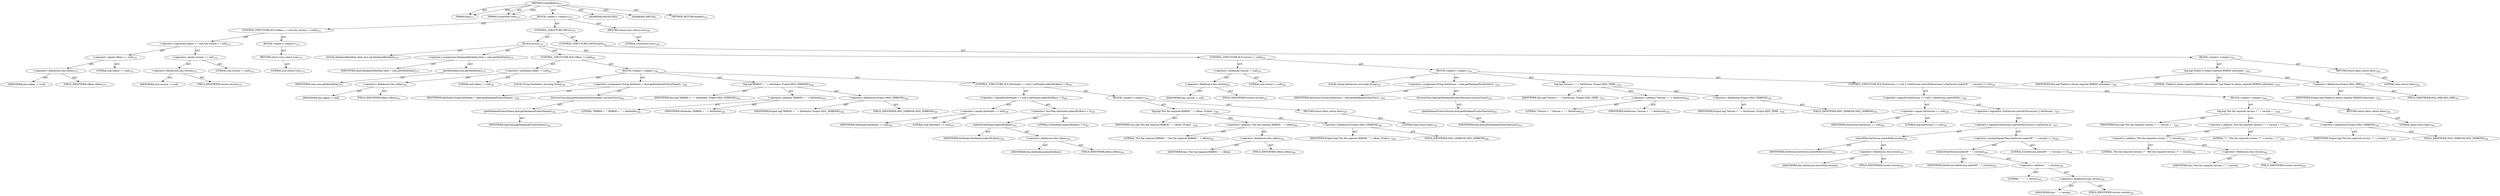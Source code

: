 digraph "isValidRdbms" {  
"111669149706" [label = <(METHOD,isValidRdbms)<SUB>273</SUB>> ]
"115964117001" [label = <(PARAM,this)<SUB>273</SUB>> ]
"115964117015" [label = <(PARAM,Connection conn)<SUB>273</SUB>> ]
"25769803787" [label = <(BLOCK,&lt;empty&gt;,&lt;empty&gt;)<SUB>273</SUB>> ]
"47244640257" [label = <(CONTROL_STRUCTURE,IF,if (rdbms == null &amp;&amp; version == null))<SUB>274</SUB>> ]
"30064771100" [label = <(&lt;operator&gt;.logicalAnd,rdbms == null &amp;&amp; version == null)<SUB>274</SUB>> ]
"30064771101" [label = <(&lt;operator&gt;.equals,rdbms == null)<SUB>274</SUB>> ]
"30064771102" [label = <(&lt;operator&gt;.fieldAccess,this.rdbms)<SUB>274</SUB>> ]
"68719476783" [label = <(IDENTIFIER,this,rdbms == null)> ]
"55834574860" [label = <(FIELD_IDENTIFIER,rdbms,rdbms)<SUB>274</SUB>> ]
"90194313217" [label = <(LITERAL,null,rdbms == null)<SUB>274</SUB>> ]
"30064771103" [label = <(&lt;operator&gt;.equals,version == null)<SUB>274</SUB>> ]
"30064771104" [label = <(&lt;operator&gt;.fieldAccess,this.version)<SUB>274</SUB>> ]
"68719476784" [label = <(IDENTIFIER,this,version == null)> ]
"55834574861" [label = <(FIELD_IDENTIFIER,version,version)<SUB>274</SUB>> ]
"90194313218" [label = <(LITERAL,null,version == null)<SUB>274</SUB>> ]
"25769803788" [label = <(BLOCK,&lt;empty&gt;,&lt;empty&gt;)<SUB>274</SUB>> ]
"146028888065" [label = <(RETURN,return true;,return true;)<SUB>275</SUB>> ]
"90194313219" [label = <(LITERAL,true,return true;)<SUB>275</SUB>> ]
"47244640258" [label = <(CONTROL_STRUCTURE,TRY,try)<SUB>278</SUB>> ]
"25769803789" [label = <(BLOCK,try,try)<SUB>278</SUB>> ]
"94489280512" [label = <(LOCAL,DatabaseMetaData dmd: java.sql.DatabaseMetaData)<SUB>279</SUB>> ]
"30064771105" [label = <(&lt;operator&gt;.assignment,DatabaseMetaData dmd = conn.getMetaData())<SUB>279</SUB>> ]
"68719476785" [label = <(IDENTIFIER,dmd,DatabaseMetaData dmd = conn.getMetaData())<SUB>279</SUB>> ]
"30064771106" [label = <(getMetaData,conn.getMetaData())<SUB>279</SUB>> ]
"68719476786" [label = <(IDENTIFIER,conn,conn.getMetaData())<SUB>279</SUB>> ]
"47244640259" [label = <(CONTROL_STRUCTURE,IF,if (rdbms != null))<SUB>281</SUB>> ]
"30064771107" [label = <(&lt;operator&gt;.notEquals,rdbms != null)<SUB>281</SUB>> ]
"30064771108" [label = <(&lt;operator&gt;.fieldAccess,this.rdbms)<SUB>281</SUB>> ]
"68719476787" [label = <(IDENTIFIER,this,rdbms != null)> ]
"55834574862" [label = <(FIELD_IDENTIFIER,rdbms,rdbms)<SUB>281</SUB>> ]
"90194313220" [label = <(LITERAL,null,rdbms != null)<SUB>281</SUB>> ]
"25769803790" [label = <(BLOCK,&lt;empty&gt;,&lt;empty&gt;)<SUB>281</SUB>> ]
"94489280513" [label = <(LOCAL,String theVendor: java.lang.String)<SUB>282</SUB>> ]
"30064771109" [label = <(&lt;operator&gt;.assignment,String theVendor = dmd.getDatabaseProductName()...)<SUB>282</SUB>> ]
"68719476788" [label = <(IDENTIFIER,theVendor,String theVendor = dmd.getDatabaseProductName()...)<SUB>282</SUB>> ]
"30064771110" [label = <(toLowerCase,dmd.getDatabaseProductName().toLowerCase())<SUB>282</SUB>> ]
"30064771111" [label = <(getDatabaseProductName,dmd.getDatabaseProductName())<SUB>282</SUB>> ]
"68719476789" [label = <(IDENTIFIER,dmd,dmd.getDatabaseProductName())<SUB>282</SUB>> ]
"30064771112" [label = <(log,log(&quot;RDBMS = &quot; + theVendor, Project.MSG_VERBOSE))<SUB>284</SUB>> ]
"68719476748" [label = <(IDENTIFIER,this,log(&quot;RDBMS = &quot; + theVendor, Project.MSG_VERBOSE))<SUB>284</SUB>> ]
"30064771113" [label = <(&lt;operator&gt;.addition,&quot;RDBMS = &quot; + theVendor)<SUB>284</SUB>> ]
"90194313221" [label = <(LITERAL,&quot;RDBMS = &quot;,&quot;RDBMS = &quot; + theVendor)<SUB>284</SUB>> ]
"68719476790" [label = <(IDENTIFIER,theVendor,&quot;RDBMS = &quot; + theVendor)<SUB>284</SUB>> ]
"30064771114" [label = <(&lt;operator&gt;.fieldAccess,Project.MSG_VERBOSE)<SUB>284</SUB>> ]
"68719476791" [label = <(IDENTIFIER,Project,log(&quot;RDBMS = &quot; + theVendor, Project.MSG_VERBOSE))<SUB>284</SUB>> ]
"55834574863" [label = <(FIELD_IDENTIFIER,MSG_VERBOSE,MSG_VERBOSE)<SUB>284</SUB>> ]
"47244640260" [label = <(CONTROL_STRUCTURE,IF,if (theVendor == null || theVendor.indexOf(rdbms) &lt; 0))<SUB>285</SUB>> ]
"30064771115" [label = <(&lt;operator&gt;.logicalOr,theVendor == null || theVendor.indexOf(rdbms) &lt; 0)<SUB>285</SUB>> ]
"30064771116" [label = <(&lt;operator&gt;.equals,theVendor == null)<SUB>285</SUB>> ]
"68719476792" [label = <(IDENTIFIER,theVendor,theVendor == null)<SUB>285</SUB>> ]
"90194313222" [label = <(LITERAL,null,theVendor == null)<SUB>285</SUB>> ]
"30064771117" [label = <(&lt;operator&gt;.lessThan,theVendor.indexOf(rdbms) &lt; 0)<SUB>285</SUB>> ]
"30064771118" [label = <(indexOf,theVendor.indexOf(rdbms))<SUB>285</SUB>> ]
"68719476793" [label = <(IDENTIFIER,theVendor,theVendor.indexOf(rdbms))<SUB>285</SUB>> ]
"30064771119" [label = <(&lt;operator&gt;.fieldAccess,this.rdbms)<SUB>285</SUB>> ]
"68719476794" [label = <(IDENTIFIER,this,theVendor.indexOf(rdbms))> ]
"55834574864" [label = <(FIELD_IDENTIFIER,rdbms,rdbms)<SUB>285</SUB>> ]
"90194313223" [label = <(LITERAL,0,theVendor.indexOf(rdbms) &lt; 0)<SUB>285</SUB>> ]
"25769803791" [label = <(BLOCK,&lt;empty&gt;,&lt;empty&gt;)<SUB>285</SUB>> ]
"30064771120" [label = <(log,log(&quot;Not the required RDBMS: &quot; + rdbms, Project...)<SUB>286</SUB>> ]
"68719476749" [label = <(IDENTIFIER,this,log(&quot;Not the required RDBMS: &quot; + rdbms, Project...)<SUB>286</SUB>> ]
"30064771121" [label = <(&lt;operator&gt;.addition,&quot;Not the required RDBMS: &quot; + rdbms)<SUB>286</SUB>> ]
"90194313224" [label = <(LITERAL,&quot;Not the required RDBMS: &quot;,&quot;Not the required RDBMS: &quot; + rdbms)<SUB>286</SUB>> ]
"30064771122" [label = <(&lt;operator&gt;.fieldAccess,this.rdbms)<SUB>286</SUB>> ]
"68719476795" [label = <(IDENTIFIER,this,&quot;Not the required RDBMS: &quot; + rdbms)> ]
"55834574865" [label = <(FIELD_IDENTIFIER,rdbms,rdbms)<SUB>286</SUB>> ]
"30064771123" [label = <(&lt;operator&gt;.fieldAccess,Project.MSG_VERBOSE)<SUB>286</SUB>> ]
"68719476796" [label = <(IDENTIFIER,Project,log(&quot;Not the required RDBMS: &quot; + rdbms, Project...)<SUB>286</SUB>> ]
"55834574866" [label = <(FIELD_IDENTIFIER,MSG_VERBOSE,MSG_VERBOSE)<SUB>286</SUB>> ]
"146028888066" [label = <(RETURN,return false;,return false;)<SUB>287</SUB>> ]
"90194313225" [label = <(LITERAL,false,return false;)<SUB>287</SUB>> ]
"47244640261" [label = <(CONTROL_STRUCTURE,IF,if (version != null))<SUB>291</SUB>> ]
"30064771124" [label = <(&lt;operator&gt;.notEquals,version != null)<SUB>291</SUB>> ]
"30064771125" [label = <(&lt;operator&gt;.fieldAccess,this.version)<SUB>291</SUB>> ]
"68719476797" [label = <(IDENTIFIER,this,version != null)> ]
"55834574867" [label = <(FIELD_IDENTIFIER,version,version)<SUB>291</SUB>> ]
"90194313226" [label = <(LITERAL,null,version != null)<SUB>291</SUB>> ]
"25769803792" [label = <(BLOCK,&lt;empty&gt;,&lt;empty&gt;)<SUB>291</SUB>> ]
"94489280514" [label = <(LOCAL,String theVersion: java.lang.String)<SUB>293</SUB>> ]
"30064771126" [label = <(&lt;operator&gt;.assignment,String theVersion = dmd.getDatabaseProductVersi...)<SUB>293</SUB>> ]
"68719476798" [label = <(IDENTIFIER,theVersion,String theVersion = dmd.getDatabaseProductVersi...)<SUB>293</SUB>> ]
"30064771127" [label = <(toLowerCase,dmd.getDatabaseProductVersion().toLowerCase())<SUB>293</SUB>> ]
"30064771128" [label = <(getDatabaseProductVersion,dmd.getDatabaseProductVersion())<SUB>293</SUB>> ]
"68719476799" [label = <(IDENTIFIER,dmd,dmd.getDatabaseProductVersion())<SUB>293</SUB>> ]
"30064771129" [label = <(log,log(&quot;Version = &quot; + theVersion, Project.MSG_VERB...)<SUB>295</SUB>> ]
"68719476750" [label = <(IDENTIFIER,this,log(&quot;Version = &quot; + theVersion, Project.MSG_VERB...)<SUB>295</SUB>> ]
"30064771130" [label = <(&lt;operator&gt;.addition,&quot;Version = &quot; + theVersion)<SUB>295</SUB>> ]
"90194313227" [label = <(LITERAL,&quot;Version = &quot;,&quot;Version = &quot; + theVersion)<SUB>295</SUB>> ]
"68719476800" [label = <(IDENTIFIER,theVersion,&quot;Version = &quot; + theVersion)<SUB>295</SUB>> ]
"30064771131" [label = <(&lt;operator&gt;.fieldAccess,Project.MSG_VERBOSE)<SUB>295</SUB>> ]
"68719476801" [label = <(IDENTIFIER,Project,log(&quot;Version = &quot; + theVersion, Project.MSG_VERB...)<SUB>295</SUB>> ]
"55834574868" [label = <(FIELD_IDENTIFIER,MSG_VERBOSE,MSG_VERBOSE)<SUB>295</SUB>> ]
"47244640262" [label = <(CONTROL_STRUCTURE,IF,if (theVersion == null || !(theVersion.startsWith(version) || theVersion.indexOf(&quot; &quot; + version) &gt;= 0)))<SUB>296</SUB>> ]
"30064771132" [label = <(&lt;operator&gt;.logicalOr,theVersion == null || !(theVersion.startsWith(v...)<SUB>296</SUB>> ]
"30064771133" [label = <(&lt;operator&gt;.equals,theVersion == null)<SUB>296</SUB>> ]
"68719476802" [label = <(IDENTIFIER,theVersion,theVersion == null)<SUB>296</SUB>> ]
"90194313228" [label = <(LITERAL,null,theVersion == null)<SUB>296</SUB>> ]
"30064771134" [label = <(&lt;operator&gt;.logicalNot,!(theVersion.startsWith(version) || theVersion....)<SUB>297</SUB>> ]
"30064771135" [label = <(&lt;operator&gt;.logicalOr,theVersion.startsWith(version) || theVersion.in...)<SUB>297</SUB>> ]
"30064771136" [label = <(startsWith,theVersion.startsWith(version))<SUB>297</SUB>> ]
"68719476803" [label = <(IDENTIFIER,theVersion,theVersion.startsWith(version))<SUB>297</SUB>> ]
"30064771137" [label = <(&lt;operator&gt;.fieldAccess,this.version)<SUB>297</SUB>> ]
"68719476804" [label = <(IDENTIFIER,this,theVersion.startsWith(version))> ]
"55834574869" [label = <(FIELD_IDENTIFIER,version,version)<SUB>297</SUB>> ]
"30064771138" [label = <(&lt;operator&gt;.greaterEqualsThan,theVersion.indexOf(&quot; &quot; + version) &gt;= 0)<SUB>298</SUB>> ]
"30064771139" [label = <(indexOf,theVersion.indexOf(&quot; &quot; + version))<SUB>298</SUB>> ]
"68719476805" [label = <(IDENTIFIER,theVersion,theVersion.indexOf(&quot; &quot; + version))<SUB>298</SUB>> ]
"30064771140" [label = <(&lt;operator&gt;.addition,&quot; &quot; + version)<SUB>298</SUB>> ]
"90194313229" [label = <(LITERAL,&quot; &quot;,&quot; &quot; + version)<SUB>298</SUB>> ]
"30064771141" [label = <(&lt;operator&gt;.fieldAccess,this.version)<SUB>298</SUB>> ]
"68719476806" [label = <(IDENTIFIER,this,&quot; &quot; + version)> ]
"55834574870" [label = <(FIELD_IDENTIFIER,version,version)<SUB>298</SUB>> ]
"90194313230" [label = <(LITERAL,0,theVersion.indexOf(&quot; &quot; + version) &gt;= 0)<SUB>298</SUB>> ]
"25769803793" [label = <(BLOCK,&lt;empty&gt;,&lt;empty&gt;)<SUB>298</SUB>> ]
"30064771142" [label = <(log,log(&quot;Not the required version: \&quot;&quot; + version + ...)<SUB>299</SUB>> ]
"68719476751" [label = <(IDENTIFIER,this,log(&quot;Not the required version: \&quot;&quot; + version + ...)<SUB>299</SUB>> ]
"30064771143" [label = <(&lt;operator&gt;.addition,&quot;Not the required version: \&quot;&quot; + version + &quot;\&quot;&quot;)<SUB>299</SUB>> ]
"30064771144" [label = <(&lt;operator&gt;.addition,&quot;Not the required version: \&quot;&quot; + version)<SUB>299</SUB>> ]
"90194313231" [label = <(LITERAL,&quot;Not the required version: \&quot;&quot;,&quot;Not the required version: \&quot;&quot; + version)<SUB>299</SUB>> ]
"30064771145" [label = <(&lt;operator&gt;.fieldAccess,this.version)<SUB>299</SUB>> ]
"68719476807" [label = <(IDENTIFIER,this,&quot;Not the required version: \&quot;&quot; + version)> ]
"55834574871" [label = <(FIELD_IDENTIFIER,version,version)<SUB>299</SUB>> ]
"90194313232" [label = <(LITERAL,&quot;\&quot;&quot;,&quot;Not the required version: \&quot;&quot; + version + &quot;\&quot;&quot;)<SUB>299</SUB>> ]
"30064771146" [label = <(&lt;operator&gt;.fieldAccess,Project.MSG_VERBOSE)<SUB>299</SUB>> ]
"68719476808" [label = <(IDENTIFIER,Project,log(&quot;Not the required version: \&quot;&quot; + version + ...)<SUB>299</SUB>> ]
"55834574872" [label = <(FIELD_IDENTIFIER,MSG_VERBOSE,MSG_VERBOSE)<SUB>299</SUB>> ]
"146028888067" [label = <(RETURN,return false;,return false;)<SUB>300</SUB>> ]
"90194313233" [label = <(LITERAL,false,return false;)<SUB>300</SUB>> ]
"47244640263" [label = <(CONTROL_STRUCTURE,CATCH,catch)<SUB>303</SUB>> ]
"25769803794" [label = <(BLOCK,&lt;empty&gt;,&lt;empty&gt;)<SUB>303</SUB>> ]
"30064771147" [label = <(log,log(&quot;Failed to obtain required RDBMS informatio...)<SUB>305</SUB>> ]
"68719476752" [label = <(IDENTIFIER,this,log(&quot;Failed to obtain required RDBMS informatio...)<SUB>305</SUB>> ]
"90194313234" [label = <(LITERAL,&quot;Failed to obtain required RDBMS information&quot;,log(&quot;Failed to obtain required RDBMS informatio...)<SUB>305</SUB>> ]
"30064771148" [label = <(&lt;operator&gt;.fieldAccess,Project.MSG_ERR)<SUB>305</SUB>> ]
"68719476809" [label = <(IDENTIFIER,Project,log(&quot;Failed to obtain required RDBMS informatio...)<SUB>305</SUB>> ]
"55834574873" [label = <(FIELD_IDENTIFIER,MSG_ERR,MSG_ERR)<SUB>305</SUB>> ]
"146028888068" [label = <(RETURN,return false;,return false;)<SUB>306</SUB>> ]
"90194313235" [label = <(LITERAL,false,return false;)<SUB>306</SUB>> ]
"146028888069" [label = <(RETURN,return true;,return true;)<SUB>309</SUB>> ]
"90194313236" [label = <(LITERAL,true,return true;)<SUB>309</SUB>> ]
"133143986208" [label = <(MODIFIER,PROTECTED)> ]
"133143986209" [label = <(MODIFIER,VIRTUAL)> ]
"128849018890" [label = <(METHOD_RETURN,boolean)<SUB>273</SUB>> ]
  "111669149706" -> "115964117001"  [ label = "AST: "] 
  "111669149706" -> "115964117015"  [ label = "AST: "] 
  "111669149706" -> "25769803787"  [ label = "AST: "] 
  "111669149706" -> "133143986208"  [ label = "AST: "] 
  "111669149706" -> "133143986209"  [ label = "AST: "] 
  "111669149706" -> "128849018890"  [ label = "AST: "] 
  "25769803787" -> "47244640257"  [ label = "AST: "] 
  "25769803787" -> "47244640258"  [ label = "AST: "] 
  "25769803787" -> "146028888069"  [ label = "AST: "] 
  "47244640257" -> "30064771100"  [ label = "AST: "] 
  "47244640257" -> "25769803788"  [ label = "AST: "] 
  "30064771100" -> "30064771101"  [ label = "AST: "] 
  "30064771100" -> "30064771103"  [ label = "AST: "] 
  "30064771101" -> "30064771102"  [ label = "AST: "] 
  "30064771101" -> "90194313217"  [ label = "AST: "] 
  "30064771102" -> "68719476783"  [ label = "AST: "] 
  "30064771102" -> "55834574860"  [ label = "AST: "] 
  "30064771103" -> "30064771104"  [ label = "AST: "] 
  "30064771103" -> "90194313218"  [ label = "AST: "] 
  "30064771104" -> "68719476784"  [ label = "AST: "] 
  "30064771104" -> "55834574861"  [ label = "AST: "] 
  "25769803788" -> "146028888065"  [ label = "AST: "] 
  "146028888065" -> "90194313219"  [ label = "AST: "] 
  "47244640258" -> "25769803789"  [ label = "AST: "] 
  "47244640258" -> "47244640263"  [ label = "AST: "] 
  "25769803789" -> "94489280512"  [ label = "AST: "] 
  "25769803789" -> "30064771105"  [ label = "AST: "] 
  "25769803789" -> "47244640259"  [ label = "AST: "] 
  "25769803789" -> "47244640261"  [ label = "AST: "] 
  "30064771105" -> "68719476785"  [ label = "AST: "] 
  "30064771105" -> "30064771106"  [ label = "AST: "] 
  "30064771106" -> "68719476786"  [ label = "AST: "] 
  "47244640259" -> "30064771107"  [ label = "AST: "] 
  "47244640259" -> "25769803790"  [ label = "AST: "] 
  "30064771107" -> "30064771108"  [ label = "AST: "] 
  "30064771107" -> "90194313220"  [ label = "AST: "] 
  "30064771108" -> "68719476787"  [ label = "AST: "] 
  "30064771108" -> "55834574862"  [ label = "AST: "] 
  "25769803790" -> "94489280513"  [ label = "AST: "] 
  "25769803790" -> "30064771109"  [ label = "AST: "] 
  "25769803790" -> "30064771112"  [ label = "AST: "] 
  "25769803790" -> "47244640260"  [ label = "AST: "] 
  "30064771109" -> "68719476788"  [ label = "AST: "] 
  "30064771109" -> "30064771110"  [ label = "AST: "] 
  "30064771110" -> "30064771111"  [ label = "AST: "] 
  "30064771111" -> "68719476789"  [ label = "AST: "] 
  "30064771112" -> "68719476748"  [ label = "AST: "] 
  "30064771112" -> "30064771113"  [ label = "AST: "] 
  "30064771112" -> "30064771114"  [ label = "AST: "] 
  "30064771113" -> "90194313221"  [ label = "AST: "] 
  "30064771113" -> "68719476790"  [ label = "AST: "] 
  "30064771114" -> "68719476791"  [ label = "AST: "] 
  "30064771114" -> "55834574863"  [ label = "AST: "] 
  "47244640260" -> "30064771115"  [ label = "AST: "] 
  "47244640260" -> "25769803791"  [ label = "AST: "] 
  "30064771115" -> "30064771116"  [ label = "AST: "] 
  "30064771115" -> "30064771117"  [ label = "AST: "] 
  "30064771116" -> "68719476792"  [ label = "AST: "] 
  "30064771116" -> "90194313222"  [ label = "AST: "] 
  "30064771117" -> "30064771118"  [ label = "AST: "] 
  "30064771117" -> "90194313223"  [ label = "AST: "] 
  "30064771118" -> "68719476793"  [ label = "AST: "] 
  "30064771118" -> "30064771119"  [ label = "AST: "] 
  "30064771119" -> "68719476794"  [ label = "AST: "] 
  "30064771119" -> "55834574864"  [ label = "AST: "] 
  "25769803791" -> "30064771120"  [ label = "AST: "] 
  "25769803791" -> "146028888066"  [ label = "AST: "] 
  "30064771120" -> "68719476749"  [ label = "AST: "] 
  "30064771120" -> "30064771121"  [ label = "AST: "] 
  "30064771120" -> "30064771123"  [ label = "AST: "] 
  "30064771121" -> "90194313224"  [ label = "AST: "] 
  "30064771121" -> "30064771122"  [ label = "AST: "] 
  "30064771122" -> "68719476795"  [ label = "AST: "] 
  "30064771122" -> "55834574865"  [ label = "AST: "] 
  "30064771123" -> "68719476796"  [ label = "AST: "] 
  "30064771123" -> "55834574866"  [ label = "AST: "] 
  "146028888066" -> "90194313225"  [ label = "AST: "] 
  "47244640261" -> "30064771124"  [ label = "AST: "] 
  "47244640261" -> "25769803792"  [ label = "AST: "] 
  "30064771124" -> "30064771125"  [ label = "AST: "] 
  "30064771124" -> "90194313226"  [ label = "AST: "] 
  "30064771125" -> "68719476797"  [ label = "AST: "] 
  "30064771125" -> "55834574867"  [ label = "AST: "] 
  "25769803792" -> "94489280514"  [ label = "AST: "] 
  "25769803792" -> "30064771126"  [ label = "AST: "] 
  "25769803792" -> "30064771129"  [ label = "AST: "] 
  "25769803792" -> "47244640262"  [ label = "AST: "] 
  "30064771126" -> "68719476798"  [ label = "AST: "] 
  "30064771126" -> "30064771127"  [ label = "AST: "] 
  "30064771127" -> "30064771128"  [ label = "AST: "] 
  "30064771128" -> "68719476799"  [ label = "AST: "] 
  "30064771129" -> "68719476750"  [ label = "AST: "] 
  "30064771129" -> "30064771130"  [ label = "AST: "] 
  "30064771129" -> "30064771131"  [ label = "AST: "] 
  "30064771130" -> "90194313227"  [ label = "AST: "] 
  "30064771130" -> "68719476800"  [ label = "AST: "] 
  "30064771131" -> "68719476801"  [ label = "AST: "] 
  "30064771131" -> "55834574868"  [ label = "AST: "] 
  "47244640262" -> "30064771132"  [ label = "AST: "] 
  "47244640262" -> "25769803793"  [ label = "AST: "] 
  "30064771132" -> "30064771133"  [ label = "AST: "] 
  "30064771132" -> "30064771134"  [ label = "AST: "] 
  "30064771133" -> "68719476802"  [ label = "AST: "] 
  "30064771133" -> "90194313228"  [ label = "AST: "] 
  "30064771134" -> "30064771135"  [ label = "AST: "] 
  "30064771135" -> "30064771136"  [ label = "AST: "] 
  "30064771135" -> "30064771138"  [ label = "AST: "] 
  "30064771136" -> "68719476803"  [ label = "AST: "] 
  "30064771136" -> "30064771137"  [ label = "AST: "] 
  "30064771137" -> "68719476804"  [ label = "AST: "] 
  "30064771137" -> "55834574869"  [ label = "AST: "] 
  "30064771138" -> "30064771139"  [ label = "AST: "] 
  "30064771138" -> "90194313230"  [ label = "AST: "] 
  "30064771139" -> "68719476805"  [ label = "AST: "] 
  "30064771139" -> "30064771140"  [ label = "AST: "] 
  "30064771140" -> "90194313229"  [ label = "AST: "] 
  "30064771140" -> "30064771141"  [ label = "AST: "] 
  "30064771141" -> "68719476806"  [ label = "AST: "] 
  "30064771141" -> "55834574870"  [ label = "AST: "] 
  "25769803793" -> "30064771142"  [ label = "AST: "] 
  "25769803793" -> "146028888067"  [ label = "AST: "] 
  "30064771142" -> "68719476751"  [ label = "AST: "] 
  "30064771142" -> "30064771143"  [ label = "AST: "] 
  "30064771142" -> "30064771146"  [ label = "AST: "] 
  "30064771143" -> "30064771144"  [ label = "AST: "] 
  "30064771143" -> "90194313232"  [ label = "AST: "] 
  "30064771144" -> "90194313231"  [ label = "AST: "] 
  "30064771144" -> "30064771145"  [ label = "AST: "] 
  "30064771145" -> "68719476807"  [ label = "AST: "] 
  "30064771145" -> "55834574871"  [ label = "AST: "] 
  "30064771146" -> "68719476808"  [ label = "AST: "] 
  "30064771146" -> "55834574872"  [ label = "AST: "] 
  "146028888067" -> "90194313233"  [ label = "AST: "] 
  "47244640263" -> "25769803794"  [ label = "AST: "] 
  "25769803794" -> "30064771147"  [ label = "AST: "] 
  "25769803794" -> "146028888068"  [ label = "AST: "] 
  "30064771147" -> "68719476752"  [ label = "AST: "] 
  "30064771147" -> "90194313234"  [ label = "AST: "] 
  "30064771147" -> "30064771148"  [ label = "AST: "] 
  "30064771148" -> "68719476809"  [ label = "AST: "] 
  "30064771148" -> "55834574873"  [ label = "AST: "] 
  "146028888068" -> "90194313235"  [ label = "AST: "] 
  "146028888069" -> "90194313236"  [ label = "AST: "] 
  "111669149706" -> "115964117001"  [ label = "DDG: "] 
  "111669149706" -> "115964117015"  [ label = "DDG: "] 
}
